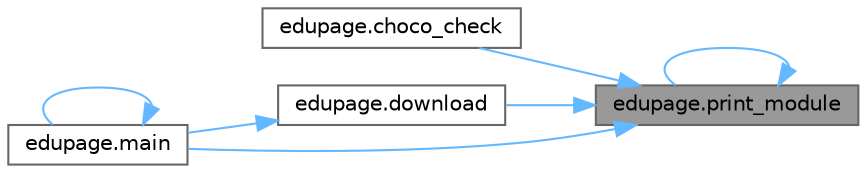 digraph "edupage.print_module"
{
 // LATEX_PDF_SIZE
  bgcolor="transparent";
  edge [fontname=Helvetica,fontsize=10,labelfontname=Helvetica,labelfontsize=10];
  node [fontname=Helvetica,fontsize=10,shape=box,height=0.2,width=0.4];
  rankdir="RL";
  Node1 [label="edupage.print_module",height=0.2,width=0.4,color="gray40", fillcolor="grey60", style="filled", fontcolor="black",tooltip=" "];
  Node1 -> Node2 [dir="back",color="steelblue1",style="solid"];
  Node2 [label="edupage.choco_check",height=0.2,width=0.4,color="grey40", fillcolor="white", style="filled",URL="$d0/d52/namespaceedupage.html#a836208f7b35a1d7c15727ed75a5f997f",tooltip=" "];
  Node1 -> Node3 [dir="back",color="steelblue1",style="solid"];
  Node3 [label="edupage.download",height=0.2,width=0.4,color="grey40", fillcolor="white", style="filled",URL="$d0/d52/namespaceedupage.html#a4528534caaf20f4dcead5a6737a89488",tooltip=" "];
  Node3 -> Node4 [dir="back",color="steelblue1",style="solid"];
  Node4 [label="edupage.main",height=0.2,width=0.4,color="grey40", fillcolor="white", style="filled",URL="$d0/d52/namespaceedupage.html#a119d208fce33ca55d6b605c22dbcd534",tooltip=" "];
  Node4 -> Node4 [dir="back",color="steelblue1",style="solid"];
  Node1 -> Node4 [dir="back",color="steelblue1",style="solid"];
  Node1 -> Node1 [dir="back",color="steelblue1",style="solid"];
}
